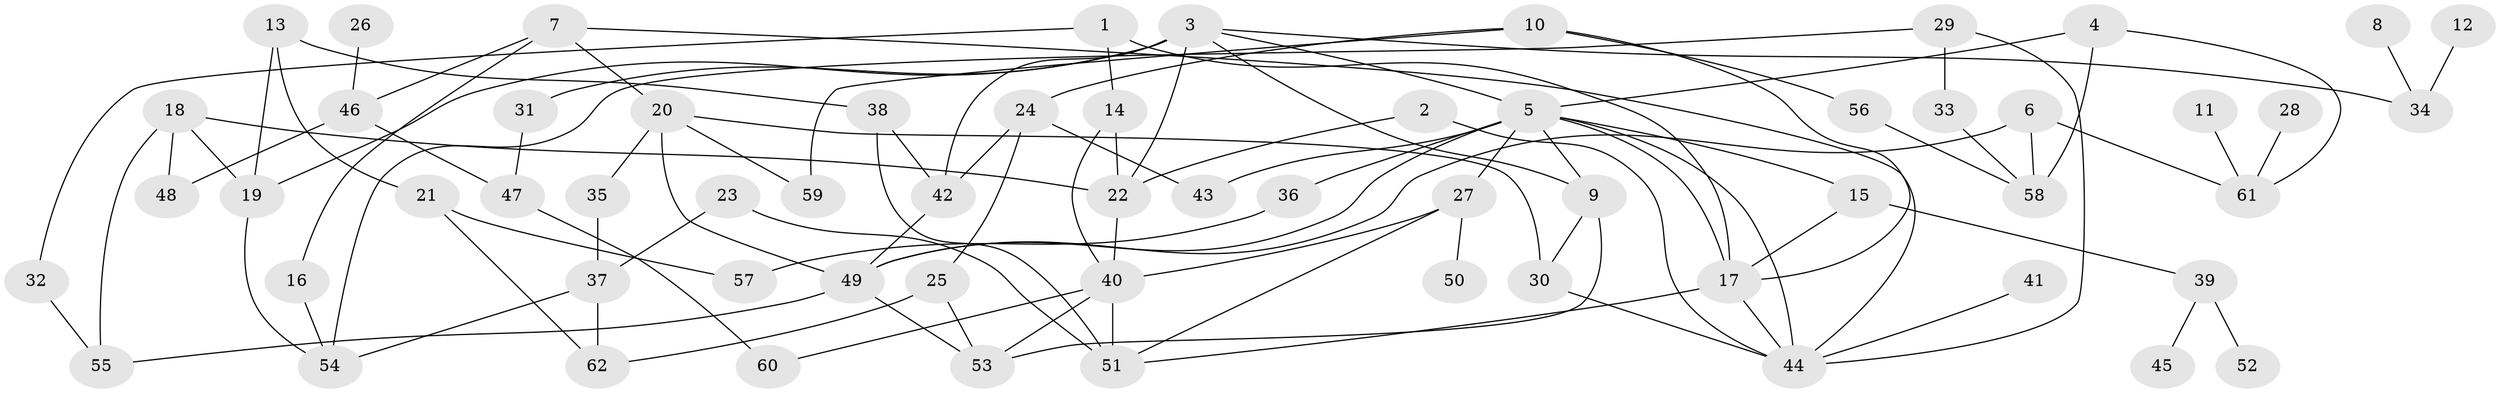 // original degree distribution, {9: 0.016260162601626018, 3: 0.1951219512195122, 6: 0.04065040650406504, 8: 0.008130081300813009, 2: 0.2926829268292683, 4: 0.12195121951219512, 5: 0.056910569105691054, 1: 0.2682926829268293}
// Generated by graph-tools (version 1.1) at 2025/01/03/09/25 03:01:04]
// undirected, 62 vertices, 99 edges
graph export_dot {
graph [start="1"]
  node [color=gray90,style=filled];
  1;
  2;
  3;
  4;
  5;
  6;
  7;
  8;
  9;
  10;
  11;
  12;
  13;
  14;
  15;
  16;
  17;
  18;
  19;
  20;
  21;
  22;
  23;
  24;
  25;
  26;
  27;
  28;
  29;
  30;
  31;
  32;
  33;
  34;
  35;
  36;
  37;
  38;
  39;
  40;
  41;
  42;
  43;
  44;
  45;
  46;
  47;
  48;
  49;
  50;
  51;
  52;
  53;
  54;
  55;
  56;
  57;
  58;
  59;
  60;
  61;
  62;
  1 -- 14 [weight=1.0];
  1 -- 17 [weight=1.0];
  1 -- 32 [weight=1.0];
  2 -- 22 [weight=1.0];
  2 -- 44 [weight=1.0];
  3 -- 5 [weight=1.0];
  3 -- 9 [weight=1.0];
  3 -- 19 [weight=1.0];
  3 -- 22 [weight=1.0];
  3 -- 31 [weight=1.0];
  3 -- 34 [weight=1.0];
  3 -- 42 [weight=1.0];
  4 -- 5 [weight=1.0];
  4 -- 58 [weight=1.0];
  4 -- 61 [weight=1.0];
  5 -- 9 [weight=1.0];
  5 -- 15 [weight=1.0];
  5 -- 17 [weight=1.0];
  5 -- 27 [weight=1.0];
  5 -- 36 [weight=1.0];
  5 -- 43 [weight=1.0];
  5 -- 44 [weight=1.0];
  5 -- 49 [weight=1.0];
  6 -- 49 [weight=1.0];
  6 -- 58 [weight=1.0];
  6 -- 61 [weight=1.0];
  7 -- 16 [weight=1.0];
  7 -- 20 [weight=1.0];
  7 -- 44 [weight=1.0];
  7 -- 46 [weight=1.0];
  8 -- 34 [weight=1.0];
  9 -- 30 [weight=1.0];
  9 -- 53 [weight=1.0];
  10 -- 17 [weight=1.0];
  10 -- 24 [weight=1.0];
  10 -- 56 [weight=1.0];
  10 -- 59 [weight=1.0];
  11 -- 61 [weight=1.0];
  12 -- 34 [weight=1.0];
  13 -- 19 [weight=1.0];
  13 -- 21 [weight=1.0];
  13 -- 38 [weight=1.0];
  14 -- 22 [weight=2.0];
  14 -- 40 [weight=1.0];
  15 -- 17 [weight=1.0];
  15 -- 39 [weight=1.0];
  16 -- 54 [weight=1.0];
  17 -- 44 [weight=1.0];
  17 -- 51 [weight=1.0];
  18 -- 19 [weight=2.0];
  18 -- 22 [weight=1.0];
  18 -- 48 [weight=1.0];
  18 -- 55 [weight=1.0];
  19 -- 54 [weight=1.0];
  20 -- 30 [weight=1.0];
  20 -- 35 [weight=1.0];
  20 -- 49 [weight=1.0];
  20 -- 59 [weight=1.0];
  21 -- 57 [weight=1.0];
  21 -- 62 [weight=1.0];
  22 -- 40 [weight=1.0];
  23 -- 37 [weight=1.0];
  23 -- 51 [weight=1.0];
  24 -- 25 [weight=1.0];
  24 -- 42 [weight=1.0];
  24 -- 43 [weight=1.0];
  25 -- 53 [weight=1.0];
  25 -- 62 [weight=1.0];
  26 -- 46 [weight=1.0];
  27 -- 40 [weight=1.0];
  27 -- 50 [weight=1.0];
  27 -- 51 [weight=1.0];
  28 -- 61 [weight=1.0];
  29 -- 33 [weight=1.0];
  29 -- 44 [weight=1.0];
  29 -- 54 [weight=1.0];
  30 -- 44 [weight=1.0];
  31 -- 47 [weight=1.0];
  32 -- 55 [weight=1.0];
  33 -- 58 [weight=1.0];
  35 -- 37 [weight=1.0];
  36 -- 57 [weight=1.0];
  37 -- 54 [weight=1.0];
  37 -- 62 [weight=1.0];
  38 -- 42 [weight=1.0];
  38 -- 51 [weight=1.0];
  39 -- 45 [weight=1.0];
  39 -- 52 [weight=1.0];
  40 -- 51 [weight=1.0];
  40 -- 53 [weight=1.0];
  40 -- 60 [weight=1.0];
  41 -- 44 [weight=1.0];
  42 -- 49 [weight=2.0];
  46 -- 47 [weight=2.0];
  46 -- 48 [weight=1.0];
  47 -- 60 [weight=1.0];
  49 -- 53 [weight=1.0];
  49 -- 55 [weight=1.0];
  56 -- 58 [weight=1.0];
}
